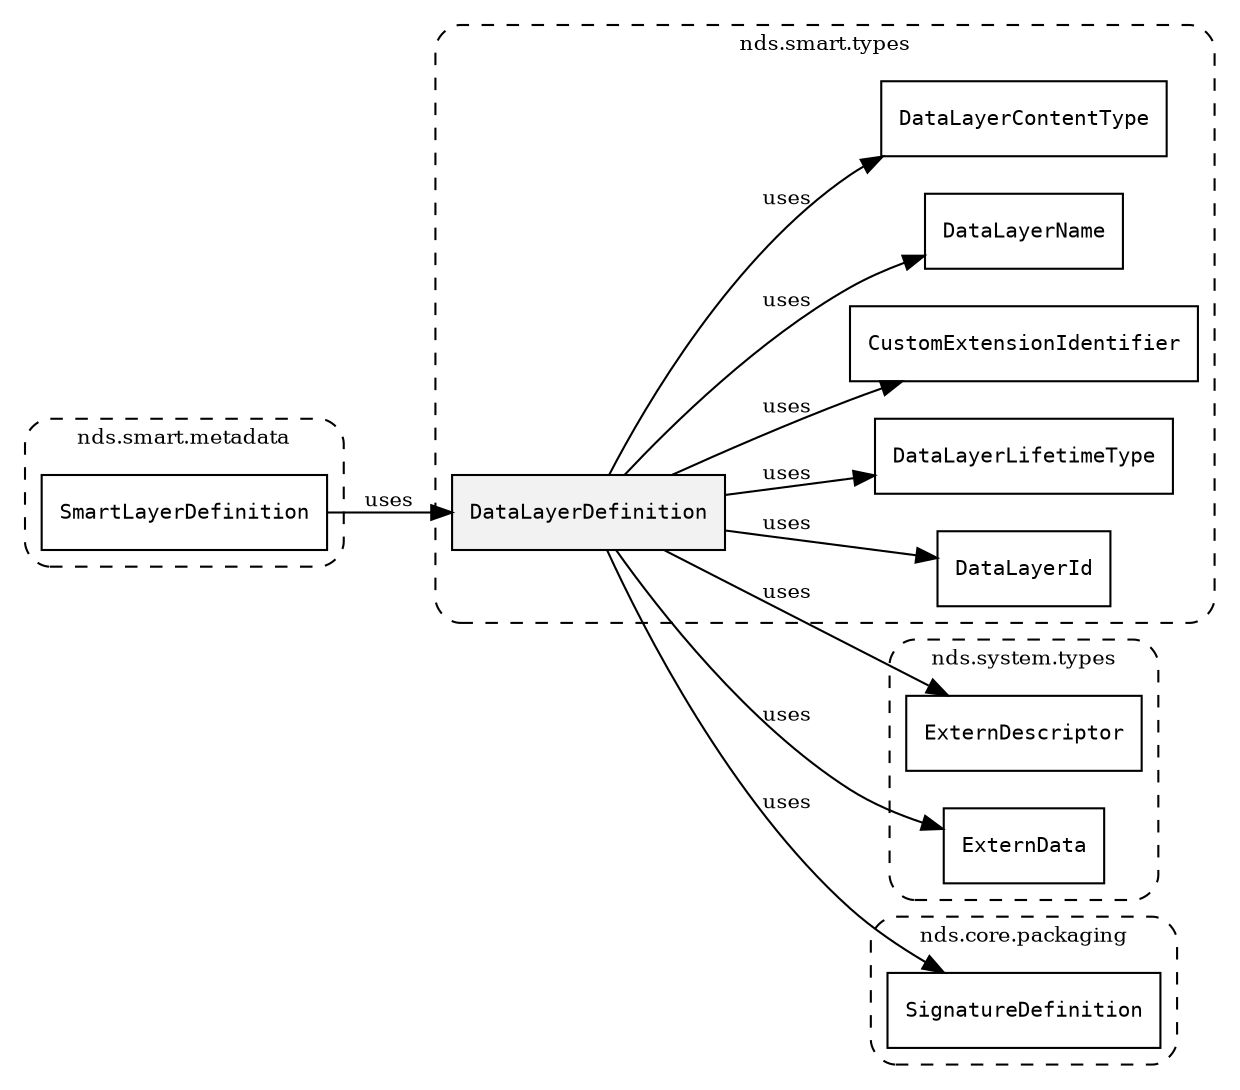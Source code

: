 /**
 * This dot file creates symbol collaboration diagram for DataLayerDefinition.
 */
digraph ZSERIO
{
    node [shape=box, fontsize=10];
    rankdir="LR";
    fontsize=10;
    tooltip="DataLayerDefinition collaboration diagram";

    subgraph "cluster_nds.smart.types"
    {
        style="dashed, rounded";
        label="nds.smart.types";
        tooltip="Package nds.smart.types";
        href="../../../content/packages/nds.smart.types.html#Package-nds-smart-types";
        target="_parent";

        "DataLayerDefinition" [style="filled", fillcolor="#0000000D", target="_parent", label=<<font face="monospace"><table align="center" border="0" cellspacing="0" cellpadding="0"><tr><td href="../../../content/packages/nds.smart.types.html#Structure-DataLayerDefinition" title="Structure defined in nds.smart.types">DataLayerDefinition</td></tr></table></font>>];
        "DataLayerId" [target="_parent", label=<<font face="monospace"><table align="center" border="0" cellspacing="0" cellpadding="0"><tr><td href="../../../content/packages/nds.smart.types.html#Subtype-DataLayerId" title="Subtype defined in nds.smart.types">DataLayerId</td></tr></table></font>>];
        "DataLayerLifetimeType" [target="_parent", label=<<font face="monospace"><table align="center" border="0" cellspacing="0" cellpadding="0"><tr><td href="../../../content/packages/nds.smart.types.html#Enum-DataLayerLifetimeType" title="Enum defined in nds.smart.types">DataLayerLifetimeType</td></tr></table></font>>];
        "CustomExtensionIdentifier" [target="_parent", label=<<font face="monospace"><table align="center" border="0" cellspacing="0" cellpadding="0"><tr><td href="../../../content/packages/nds.smart.types.html#Subtype-CustomExtensionIdentifier" title="Subtype defined in nds.smart.types">CustomExtensionIdentifier</td></tr></table></font>>];
        "DataLayerName" [target="_parent", label=<<font face="monospace"><table align="center" border="0" cellspacing="0" cellpadding="0"><tr><td href="../../../content/packages/nds.smart.types.html#Subtype-DataLayerName" title="Subtype defined in nds.smart.types">DataLayerName</td></tr></table></font>>];
        "DataLayerContentType" [target="_parent", label=<<font face="monospace"><table align="center" border="0" cellspacing="0" cellpadding="0"><tr><td href="../../../content/packages/nds.smart.types.html#Subtype-DataLayerContentType" title="Subtype defined in nds.smart.types">DataLayerContentType</td></tr></table></font>>];
    }

    subgraph "cluster_nds.system.types"
    {
        style="dashed, rounded";
        label="nds.system.types";
        tooltip="Package nds.system.types";
        href="../../../content/packages/nds.system.types.html#Package-nds-system-types";
        target="_parent";

        "ExternDescriptor" [target="_parent", label=<<font face="monospace"><table align="center" border="0" cellspacing="0" cellpadding="0"><tr><td href="../../../content/packages/nds.system.types.html#Structure-ExternDescriptor" title="Structure defined in nds.system.types">ExternDescriptor</td></tr></table></font>>];
        "ExternData" [target="_parent", label=<<font face="monospace"><table align="center" border="0" cellspacing="0" cellpadding="0"><tr><td href="../../../content/packages/nds.system.types.html#Structure-ExternData" title="Structure defined in nds.system.types">ExternData</td></tr></table></font>>];
    }

    subgraph "cluster_nds.core.packaging"
    {
        style="dashed, rounded";
        label="nds.core.packaging";
        tooltip="Package nds.core.packaging";
        href="../../../content/packages/nds.core.packaging.html#Package-nds-core-packaging";
        target="_parent";

        "SignatureDefinition" [target="_parent", label=<<font face="monospace"><table align="center" border="0" cellspacing="0" cellpadding="0"><tr><td href="../../../content/packages/nds.core.packaging.html#Structure-SignatureDefinition" title="Structure defined in nds.core.packaging">SignatureDefinition</td></tr></table></font>>];
    }

    subgraph "cluster_nds.smart.metadata"
    {
        style="dashed, rounded";
        label="nds.smart.metadata";
        tooltip="Package nds.smart.metadata";
        href="../../../content/packages/nds.smart.metadata.html#Package-nds-smart-metadata";
        target="_parent";

        "SmartLayerDefinition" [target="_parent", label=<<font face="monospace"><table align="center" border="0" cellspacing="0" cellpadding="0"><tr><td href="../../../content/packages/nds.smart.metadata.html#Structure-SmartLayerDefinition" title="Structure defined in nds.smart.metadata">SmartLayerDefinition</td></tr></table></font>>];
    }

    "DataLayerDefinition" -> "DataLayerId" [label="uses", fontsize=10];
    "DataLayerDefinition" -> "DataLayerLifetimeType" [label="uses", fontsize=10];
    "DataLayerDefinition" -> "ExternDescriptor" [label="uses", fontsize=10];
    "DataLayerDefinition" -> "CustomExtensionIdentifier" [label="uses", fontsize=10];
    "DataLayerDefinition" -> "DataLayerName" [label="uses", fontsize=10];
    "DataLayerDefinition" -> "DataLayerContentType" [label="uses", fontsize=10];
    "DataLayerDefinition" -> "SignatureDefinition" [label="uses", fontsize=10];
    "DataLayerDefinition" -> "ExternData" [label="uses", fontsize=10];
    "SmartLayerDefinition" -> "DataLayerDefinition" [label="uses", fontsize=10];
}
